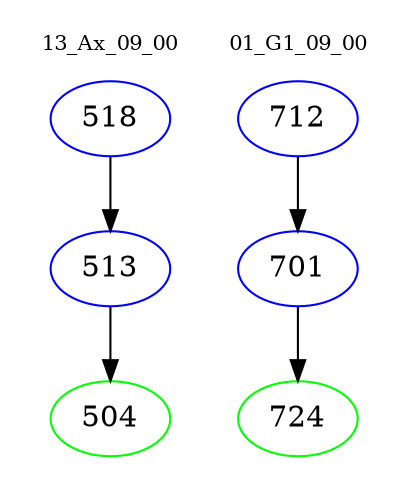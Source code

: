 digraph{
subgraph cluster_0 {
color = white
label = "13_Ax_09_00";
fontsize=10;
T0_518 [label="518", color="blue"]
T0_518 -> T0_513 [color="black"]
T0_513 [label="513", color="blue"]
T0_513 -> T0_504 [color="black"]
T0_504 [label="504", color="green"]
}
subgraph cluster_1 {
color = white
label = "01_G1_09_00";
fontsize=10;
T1_712 [label="712", color="blue"]
T1_712 -> T1_701 [color="black"]
T1_701 [label="701", color="blue"]
T1_701 -> T1_724 [color="black"]
T1_724 [label="724", color="green"]
}
}
